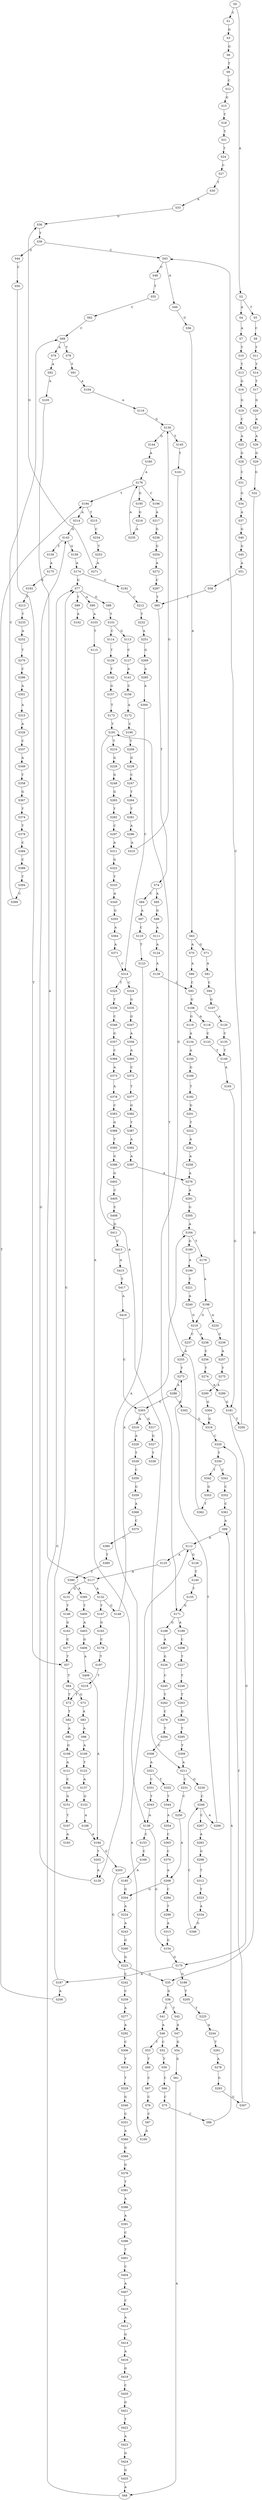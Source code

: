 strict digraph  {
	S0 -> S1 [ label = C ];
	S0 -> S2 [ label = A ];
	S1 -> S3 [ label = G ];
	S2 -> S4 [ label = A ];
	S2 -> S5 [ label = T ];
	S3 -> S6 [ label = G ];
	S4 -> S7 [ label = A ];
	S5 -> S8 [ label = C ];
	S6 -> S9 [ label = T ];
	S7 -> S10 [ label = T ];
	S8 -> S11 [ label = T ];
	S9 -> S12 [ label = C ];
	S10 -> S13 [ label = T ];
	S11 -> S14 [ label = T ];
	S12 -> S15 [ label = G ];
	S13 -> S16 [ label = G ];
	S14 -> S17 [ label = T ];
	S15 -> S18 [ label = T ];
	S16 -> S19 [ label = G ];
	S17 -> S20 [ label = G ];
	S18 -> S21 [ label = T ];
	S19 -> S22 [ label = C ];
	S20 -> S23 [ label = A ];
	S21 -> S24 [ label = T ];
	S22 -> S25 [ label = A ];
	S23 -> S26 [ label = A ];
	S24 -> S27 [ label = C ];
	S25 -> S28 [ label = G ];
	S26 -> S29 [ label = G ];
	S27 -> S30 [ label = T ];
	S28 -> S31 [ label = C ];
	S29 -> S32 [ label = G ];
	S30 -> S33 [ label = A ];
	S31 -> S34 [ label = G ];
	S32 -> S35 [ label = G ];
	S33 -> S36 [ label = G ];
	S34 -> S37 [ label = A ];
	S35 -> S38 [ label = G ];
	S36 -> S39 [ label = T ];
	S37 -> S40 [ label = G ];
	S38 -> S41 [ label = C ];
	S38 -> S42 [ label = T ];
	S39 -> S43 [ label = C ];
	S39 -> S44 [ label = G ];
	S40 -> S45 [ label = G ];
	S41 -> S46 [ label = A ];
	S42 -> S47 [ label = A ];
	S43 -> S48 [ label = C ];
	S43 -> S49 [ label = A ];
	S44 -> S50 [ label = C ];
	S45 -> S51 [ label = A ];
	S46 -> S52 [ label = C ];
	S46 -> S53 [ label = T ];
	S47 -> S54 [ label = G ];
	S48 -> S55 [ label = T ];
	S49 -> S56 [ label = G ];
	S50 -> S57 [ label = T ];
	S51 -> S58 [ label = C ];
	S52 -> S59 [ label = T ];
	S53 -> S60 [ label = T ];
	S54 -> S61 [ label = G ];
	S55 -> S62 [ label = C ];
	S56 -> S63 [ label = A ];
	S57 -> S64 [ label = T ];
	S58 -> S65 [ label = T ];
	S59 -> S66 [ label = C ];
	S60 -> S67 [ label = C ];
	S61 -> S68 [ label = A ];
	S62 -> S69 [ label = C ];
	S63 -> S70 [ label = A ];
	S63 -> S71 [ label = G ];
	S64 -> S72 [ label = T ];
	S64 -> S73 [ label = G ];
	S65 -> S74 [ label = T ];
	S66 -> S75 [ label = C ];
	S67 -> S76 [ label = C ];
	S68 -> S77 [ label = G ];
	S69 -> S78 [ label = T ];
	S69 -> S79 [ label = A ];
	S70 -> S80 [ label = A ];
	S71 -> S81 [ label = A ];
	S72 -> S82 [ label = T ];
	S73 -> S83 [ label = A ];
	S74 -> S84 [ label = C ];
	S74 -> S85 [ label = A ];
	S75 -> S86 [ label = C ];
	S76 -> S87 [ label = C ];
	S77 -> S88 [ label = G ];
	S77 -> S89 [ label = T ];
	S77 -> S90 [ label = A ];
	S78 -> S91 [ label = T ];
	S79 -> S92 [ label = A ];
	S80 -> S93 [ label = C ];
	S81 -> S94 [ label = C ];
	S82 -> S95 [ label = A ];
	S83 -> S96 [ label = A ];
	S84 -> S97 [ label = A ];
	S85 -> S98 [ label = G ];
	S86 -> S99 [ label = A ];
	S87 -> S100 [ label = A ];
	S88 -> S101 [ label = T ];
	S89 -> S102 [ label = A ];
	S90 -> S103 [ label = A ];
	S91 -> S104 [ label = A ];
	S92 -> S105 [ label = A ];
	S93 -> S106 [ label = G ];
	S94 -> S107 [ label = G ];
	S95 -> S108 [ label = G ];
	S96 -> S109 [ label = A ];
	S97 -> S110 [ label = C ];
	S98 -> S111 [ label = A ];
	S99 -> S112 [ label = A ];
	S100 -> S112 [ label = A ];
	S101 -> S113 [ label = G ];
	S101 -> S114 [ label = C ];
	S103 -> S115 [ label = T ];
	S104 -> S116 [ label = A ];
	S105 -> S117 [ label = A ];
	S106 -> S118 [ label = A ];
	S106 -> S119 [ label = G ];
	S107 -> S120 [ label = A ];
	S108 -> S121 [ label = A ];
	S109 -> S122 [ label = T ];
	S110 -> S123 [ label = T ];
	S111 -> S124 [ label = A ];
	S112 -> S125 [ label = A ];
	S112 -> S126 [ label = G ];
	S113 -> S127 [ label = C ];
	S114 -> S128 [ label = T ];
	S115 -> S129 [ label = A ];
	S116 -> S130 [ label = G ];
	S117 -> S131 [ label = G ];
	S117 -> S132 [ label = A ];
	S118 -> S133 [ label = C ];
	S119 -> S134 [ label = A ];
	S120 -> S135 [ label = C ];
	S121 -> S136 [ label = C ];
	S122 -> S137 [ label = A ];
	S123 -> S138 [ label = A ];
	S124 -> S139 [ label = A ];
	S125 -> S117 [ label = A ];
	S126 -> S140 [ label = T ];
	S127 -> S141 [ label = A ];
	S128 -> S142 [ label = T ];
	S129 -> S143 [ label = G ];
	S130 -> S144 [ label = G ];
	S130 -> S145 [ label = T ];
	S131 -> S146 [ label = T ];
	S132 -> S147 [ label = T ];
	S132 -> S148 [ label = G ];
	S133 -> S149 [ label = T ];
	S134 -> S150 [ label = A ];
	S135 -> S149 [ label = T ];
	S136 -> S151 [ label = G ];
	S137 -> S152 [ label = G ];
	S138 -> S153 [ label = C ];
	S138 -> S154 [ label = G ];
	S139 -> S93 [ label = C ];
	S140 -> S155 [ label = T ];
	S141 -> S156 [ label = C ];
	S142 -> S157 [ label = G ];
	S143 -> S158 [ label = G ];
	S143 -> S159 [ label = T ];
	S144 -> S160 [ label = A ];
	S145 -> S161 [ label = T ];
	S146 -> S162 [ label = G ];
	S147 -> S163 [ label = G ];
	S148 -> S164 [ label = A ];
	S149 -> S165 [ label = A ];
	S150 -> S166 [ label = G ];
	S151 -> S167 [ label = T ];
	S152 -> S168 [ label = A ];
	S153 -> S169 [ label = C ];
	S154 -> S170 [ label = G ];
	S155 -> S171 [ label = G ];
	S156 -> S172 [ label = A ];
	S157 -> S173 [ label = T ];
	S158 -> S174 [ label = A ];
	S159 -> S175 [ label = A ];
	S160 -> S176 [ label = A ];
	S161 -> S171 [ label = G ];
	S162 -> S177 [ label = C ];
	S163 -> S178 [ label = C ];
	S164 -> S179 [ label = T ];
	S164 -> S180 [ label = G ];
	S165 -> S181 [ label = G ];
	S166 -> S182 [ label = T ];
	S167 -> S183 [ label = A ];
	S168 -> S184 [ label = A ];
	S169 -> S185 [ label = A ];
	S170 -> S186 [ label = G ];
	S170 -> S187 [ label = A ];
	S171 -> S188 [ label = G ];
	S171 -> S189 [ label = A ];
	S172 -> S190 [ label = C ];
	S173 -> S191 [ label = T ];
	S174 -> S192 [ label = C ];
	S174 -> S77 [ label = G ];
	S175 -> S193 [ label = G ];
	S176 -> S194 [ label = T ];
	S176 -> S195 [ label = G ];
	S176 -> S196 [ label = C ];
	S177 -> S57 [ label = T ];
	S178 -> S197 [ label = T ];
	S179 -> S198 [ label = A ];
	S180 -> S199 [ label = A ];
	S181 -> S200 [ label = T ];
	S181 -> S170 [ label = G ];
	S182 -> S201 [ label = G ];
	S184 -> S202 [ label = T ];
	S184 -> S203 [ label = G ];
	S185 -> S204 [ label = G ];
	S186 -> S205 [ label = T ];
	S187 -> S77 [ label = G ];
	S187 -> S206 [ label = A ];
	S188 -> S207 [ label = A ];
	S189 -> S208 [ label = C ];
	S190 -> S209 [ label = T ];
	S191 -> S210 [ label = T ];
	S191 -> S211 [ label = A ];
	S192 -> S212 [ label = C ];
	S193 -> S213 [ label = T ];
	S194 -> S214 [ label = A ];
	S194 -> S215 [ label = T ];
	S195 -> S216 [ label = G ];
	S196 -> S217 [ label = A ];
	S197 -> S218 [ label = T ];
	S198 -> S219 [ label = G ];
	S198 -> S220 [ label = A ];
	S199 -> S221 [ label = T ];
	S200 -> S43 [ label = C ];
	S201 -> S222 [ label = T ];
	S202 -> S129 [ label = A ];
	S203 -> S223 [ label = G ];
	S204 -> S224 [ label = A ];
	S205 -> S225 [ label = T ];
	S206 -> S194 [ label = T ];
	S207 -> S226 [ label = G ];
	S208 -> S227 [ label = T ];
	S209 -> S228 [ label = G ];
	S210 -> S229 [ label = G ];
	S211 -> S230 [ label = G ];
	S211 -> S231 [ label = C ];
	S212 -> S232 [ label = T ];
	S213 -> S233 [ label = T ];
	S214 -> S143 [ label = G ];
	S215 -> S234 [ label = C ];
	S216 -> S235 [ label = A ];
	S217 -> S236 [ label = G ];
	S218 -> S72 [ label = T ];
	S219 -> S237 [ label = C ];
	S219 -> S238 [ label = A ];
	S220 -> S239 [ label = C ];
	S221 -> S240 [ label = A ];
	S222 -> S241 [ label = A ];
	S223 -> S35 [ label = G ];
	S223 -> S242 [ label = C ];
	S224 -> S243 [ label = A ];
	S225 -> S244 [ label = A ];
	S226 -> S245 [ label = C ];
	S227 -> S246 [ label = T ];
	S228 -> S247 [ label = C ];
	S229 -> S248 [ label = G ];
	S230 -> S249 [ label = C ];
	S231 -> S250 [ label = C ];
	S232 -> S251 [ label = A ];
	S233 -> S252 [ label = A ];
	S234 -> S253 [ label = T ];
	S235 -> S176 [ label = A ];
	S236 -> S254 [ label = G ];
	S237 -> S255 [ label = A ];
	S238 -> S256 [ label = C ];
	S239 -> S257 [ label = A ];
	S240 -> S219 [ label = G ];
	S241 -> S258 [ label = A ];
	S242 -> S259 [ label = C ];
	S243 -> S260 [ label = G ];
	S244 -> S261 [ label = T ];
	S245 -> S262 [ label = T ];
	S246 -> S263 [ label = T ];
	S247 -> S264 [ label = T ];
	S248 -> S265 [ label = G ];
	S249 -> S266 [ label = A ];
	S249 -> S267 [ label = C ];
	S250 -> S268 [ label = A ];
	S251 -> S269 [ label = G ];
	S252 -> S270 [ label = T ];
	S253 -> S271 [ label = A ];
	S254 -> S272 [ label = A ];
	S255 -> S273 [ label = T ];
	S256 -> S274 [ label = T ];
	S257 -> S275 [ label = T ];
	S258 -> S276 [ label = A ];
	S259 -> S277 [ label = A ];
	S260 -> S223 [ label = G ];
	S261 -> S278 [ label = A ];
	S262 -> S279 [ label = C ];
	S263 -> S280 [ label = G ];
	S264 -> S281 [ label = T ];
	S265 -> S282 [ label = T ];
	S266 -> S273 [ label = T ];
	S267 -> S283 [ label = A ];
	S268 -> S204 [ label = G ];
	S268 -> S284 [ label = C ];
	S269 -> S285 [ label = A ];
	S270 -> S286 [ label = C ];
	S271 -> S36 [ label = G ];
	S272 -> S287 [ label = C ];
	S273 -> S288 [ label = A ];
	S274 -> S289 [ label = A ];
	S275 -> S290 [ label = A ];
	S276 -> S291 [ label = A ];
	S277 -> S292 [ label = A ];
	S278 -> S293 [ label = G ];
	S279 -> S294 [ label = T ];
	S280 -> S295 [ label = T ];
	S281 -> S296 [ label = A ];
	S282 -> S297 [ label = C ];
	S283 -> S298 [ label = G ];
	S284 -> S299 [ label = T ];
	S285 -> S300 [ label = A ];
	S286 -> S301 [ label = A ];
	S287 -> S65 [ label = T ];
	S288 -> S302 [ label = G ];
	S288 -> S303 [ label = C ];
	S289 -> S181 [ label = G ];
	S290 -> S304 [ label = G ];
	S291 -> S305 [ label = G ];
	S292 -> S306 [ label = C ];
	S293 -> S307 [ label = G ];
	S294 -> S308 [ label = C ];
	S295 -> S309 [ label = T ];
	S296 -> S310 [ label = A ];
	S297 -> S311 [ label = A ];
	S298 -> S312 [ label = T ];
	S299 -> S313 [ label = A ];
	S300 -> S314 [ label = C ];
	S301 -> S315 [ label = A ];
	S302 -> S316 [ label = G ];
	S303 -> S317 [ label = G ];
	S303 -> S318 [ label = A ];
	S304 -> S316 [ label = G ];
	S305 -> S164 [ label = A ];
	S306 -> S319 [ label = T ];
	S307 -> S320 [ label = C ];
	S308 -> S321 [ label = A ];
	S309 -> S211 [ label = A ];
	S310 -> S130 [ label = G ];
	S311 -> S322 [ label = G ];
	S312 -> S323 [ label = T ];
	S313 -> S154 [ label = G ];
	S314 -> S324 [ label = C ];
	S314 -> S325 [ label = T ];
	S315 -> S326 [ label = A ];
	S316 -> S320 [ label = C ];
	S317 -> S327 [ label = G ];
	S318 -> S328 [ label = A ];
	S319 -> S329 [ label = T ];
	S320 -> S330 [ label = T ];
	S321 -> S331 [ label = C ];
	S321 -> S332 [ label = T ];
	S322 -> S333 [ label = T ];
	S323 -> S334 [ label = A ];
	S324 -> S335 [ label = G ];
	S325 -> S336 [ label = T ];
	S326 -> S337 [ label = C ];
	S327 -> S338 [ label = T ];
	S328 -> S339 [ label = T ];
	S329 -> S340 [ label = G ];
	S330 -> S341 [ label = C ];
	S330 -> S342 [ label = T ];
	S331 -> S343 [ label = T ];
	S332 -> S344 [ label = T ];
	S333 -> S345 [ label = A ];
	S334 -> S346 [ label = G ];
	S335 -> S347 [ label = G ];
	S336 -> S348 [ label = C ];
	S337 -> S349 [ label = A ];
	S339 -> S350 [ label = C ];
	S340 -> S351 [ label = C ];
	S341 -> S352 [ label = C ];
	S342 -> S353 [ label = G ];
	S343 -> S138 [ label = A ];
	S344 -> S354 [ label = A ];
	S345 -> S355 [ label = G ];
	S346 -> S249 [ label = C ];
	S347 -> S356 [ label = A ];
	S348 -> S357 [ label = G ];
	S349 -> S358 [ label = T ];
	S350 -> S359 [ label = G ];
	S351 -> S360 [ label = A ];
	S352 -> S361 [ label = C ];
	S353 -> S362 [ label = T ];
	S354 -> S363 [ label = C ];
	S355 -> S364 [ label = A ];
	S356 -> S365 [ label = A ];
	S357 -> S366 [ label = C ];
	S358 -> S367 [ label = G ];
	S359 -> S368 [ label = A ];
	S360 -> S369 [ label = G ];
	S361 -> S99 [ label = A ];
	S362 -> S191 [ label = T ];
	S363 -> S370 [ label = C ];
	S364 -> S371 [ label = A ];
	S365 -> S372 [ label = C ];
	S366 -> S373 [ label = A ];
	S367 -> S374 [ label = T ];
	S368 -> S375 [ label = C ];
	S369 -> S376 [ label = G ];
	S370 -> S268 [ label = A ];
	S371 -> S314 [ label = C ];
	S372 -> S377 [ label = T ];
	S373 -> S378 [ label = A ];
	S374 -> S379 [ label = T ];
	S375 -> S380 [ label = C ];
	S376 -> S381 [ label = T ];
	S377 -> S382 [ label = G ];
	S378 -> S383 [ label = C ];
	S379 -> S384 [ label = C ];
	S380 -> S385 [ label = T ];
	S381 -> S386 [ label = A ];
	S382 -> S387 [ label = T ];
	S383 -> S388 [ label = G ];
	S384 -> S389 [ label = C ];
	S385 -> S390 [ label = C ];
	S386 -> S391 [ label = A ];
	S387 -> S392 [ label = A ];
	S388 -> S393 [ label = T ];
	S389 -> S394 [ label = T ];
	S390 -> S395 [ label = A ];
	S391 -> S396 [ label = C ];
	S392 -> S397 [ label = A ];
	S393 -> S398 [ label = G ];
	S394 -> S399 [ label = C ];
	S395 -> S400 [ label = T ];
	S396 -> S401 [ label = T ];
	S397 -> S276 [ label = A ];
	S398 -> S402 [ label = G ];
	S399 -> S69 [ label = C ];
	S400 -> S403 [ label = A ];
	S401 -> S404 [ label = C ];
	S402 -> S405 [ label = C ];
	S403 -> S406 [ label = G ];
	S404 -> S407 [ label = A ];
	S405 -> S408 [ label = C ];
	S406 -> S409 [ label = A ];
	S407 -> S410 [ label = C ];
	S408 -> S411 [ label = G ];
	S409 -> S184 [ label = A ];
	S410 -> S412 [ label = A ];
	S411 -> S413 [ label = C ];
	S412 -> S414 [ label = G ];
	S413 -> S415 [ label = A ];
	S414 -> S416 [ label = A ];
	S415 -> S417 [ label = T ];
	S416 -> S418 [ label = G ];
	S417 -> S419 [ label = A ];
	S418 -> S420 [ label = C ];
	S419 -> S303 [ label = C ];
	S420 -> S421 [ label = G ];
	S421 -> S422 [ label = T ];
	S422 -> S423 [ label = A ];
	S423 -> S424 [ label = G ];
	S424 -> S425 [ label = G ];
	S425 -> S68 [ label = A ];
}
